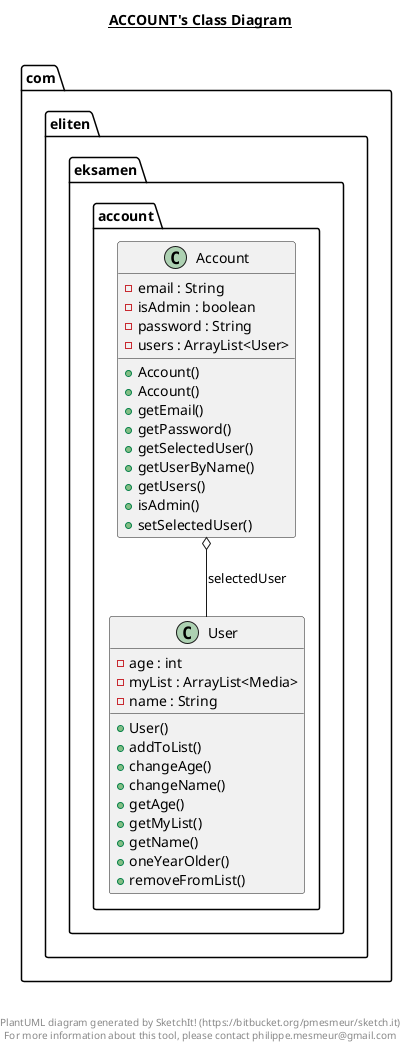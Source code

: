 @startuml

title __ACCOUNT's Class Diagram__\n

  namespace com.eliten.eksamen {
    namespace account {
      class com.eliten.eksamen.account.Account {
          - email : String
          - isAdmin : boolean
          - password : String
          - users : ArrayList<User>
          + Account()
          + Account()
          + getEmail()
          + getPassword()
          + getSelectedUser()
          + getUserByName()
          + getUsers()
          + isAdmin()
          + setSelectedUser()
      }
    }
  }
  

  namespace com.eliten.eksamen {
    namespace account {
      class com.eliten.eksamen.account.User {
          - age : int
          - myList : ArrayList<Media>
          - name : String
          + User()
          + addToList()
          + changeAge()
          + changeName()
          + getAge()
          + getMyList()
          + getName()
          + oneYearOlder()
          + removeFromList()
      }
    }
  }
  

  com.eliten.eksamen.account.Account o-- com.eliten.eksamen.account.User : selectedUser


right footer


PlantUML diagram generated by SketchIt! (https://bitbucket.org/pmesmeur/sketch.it)
For more information about this tool, please contact philippe.mesmeur@gmail.com
endfooter

@enduml
